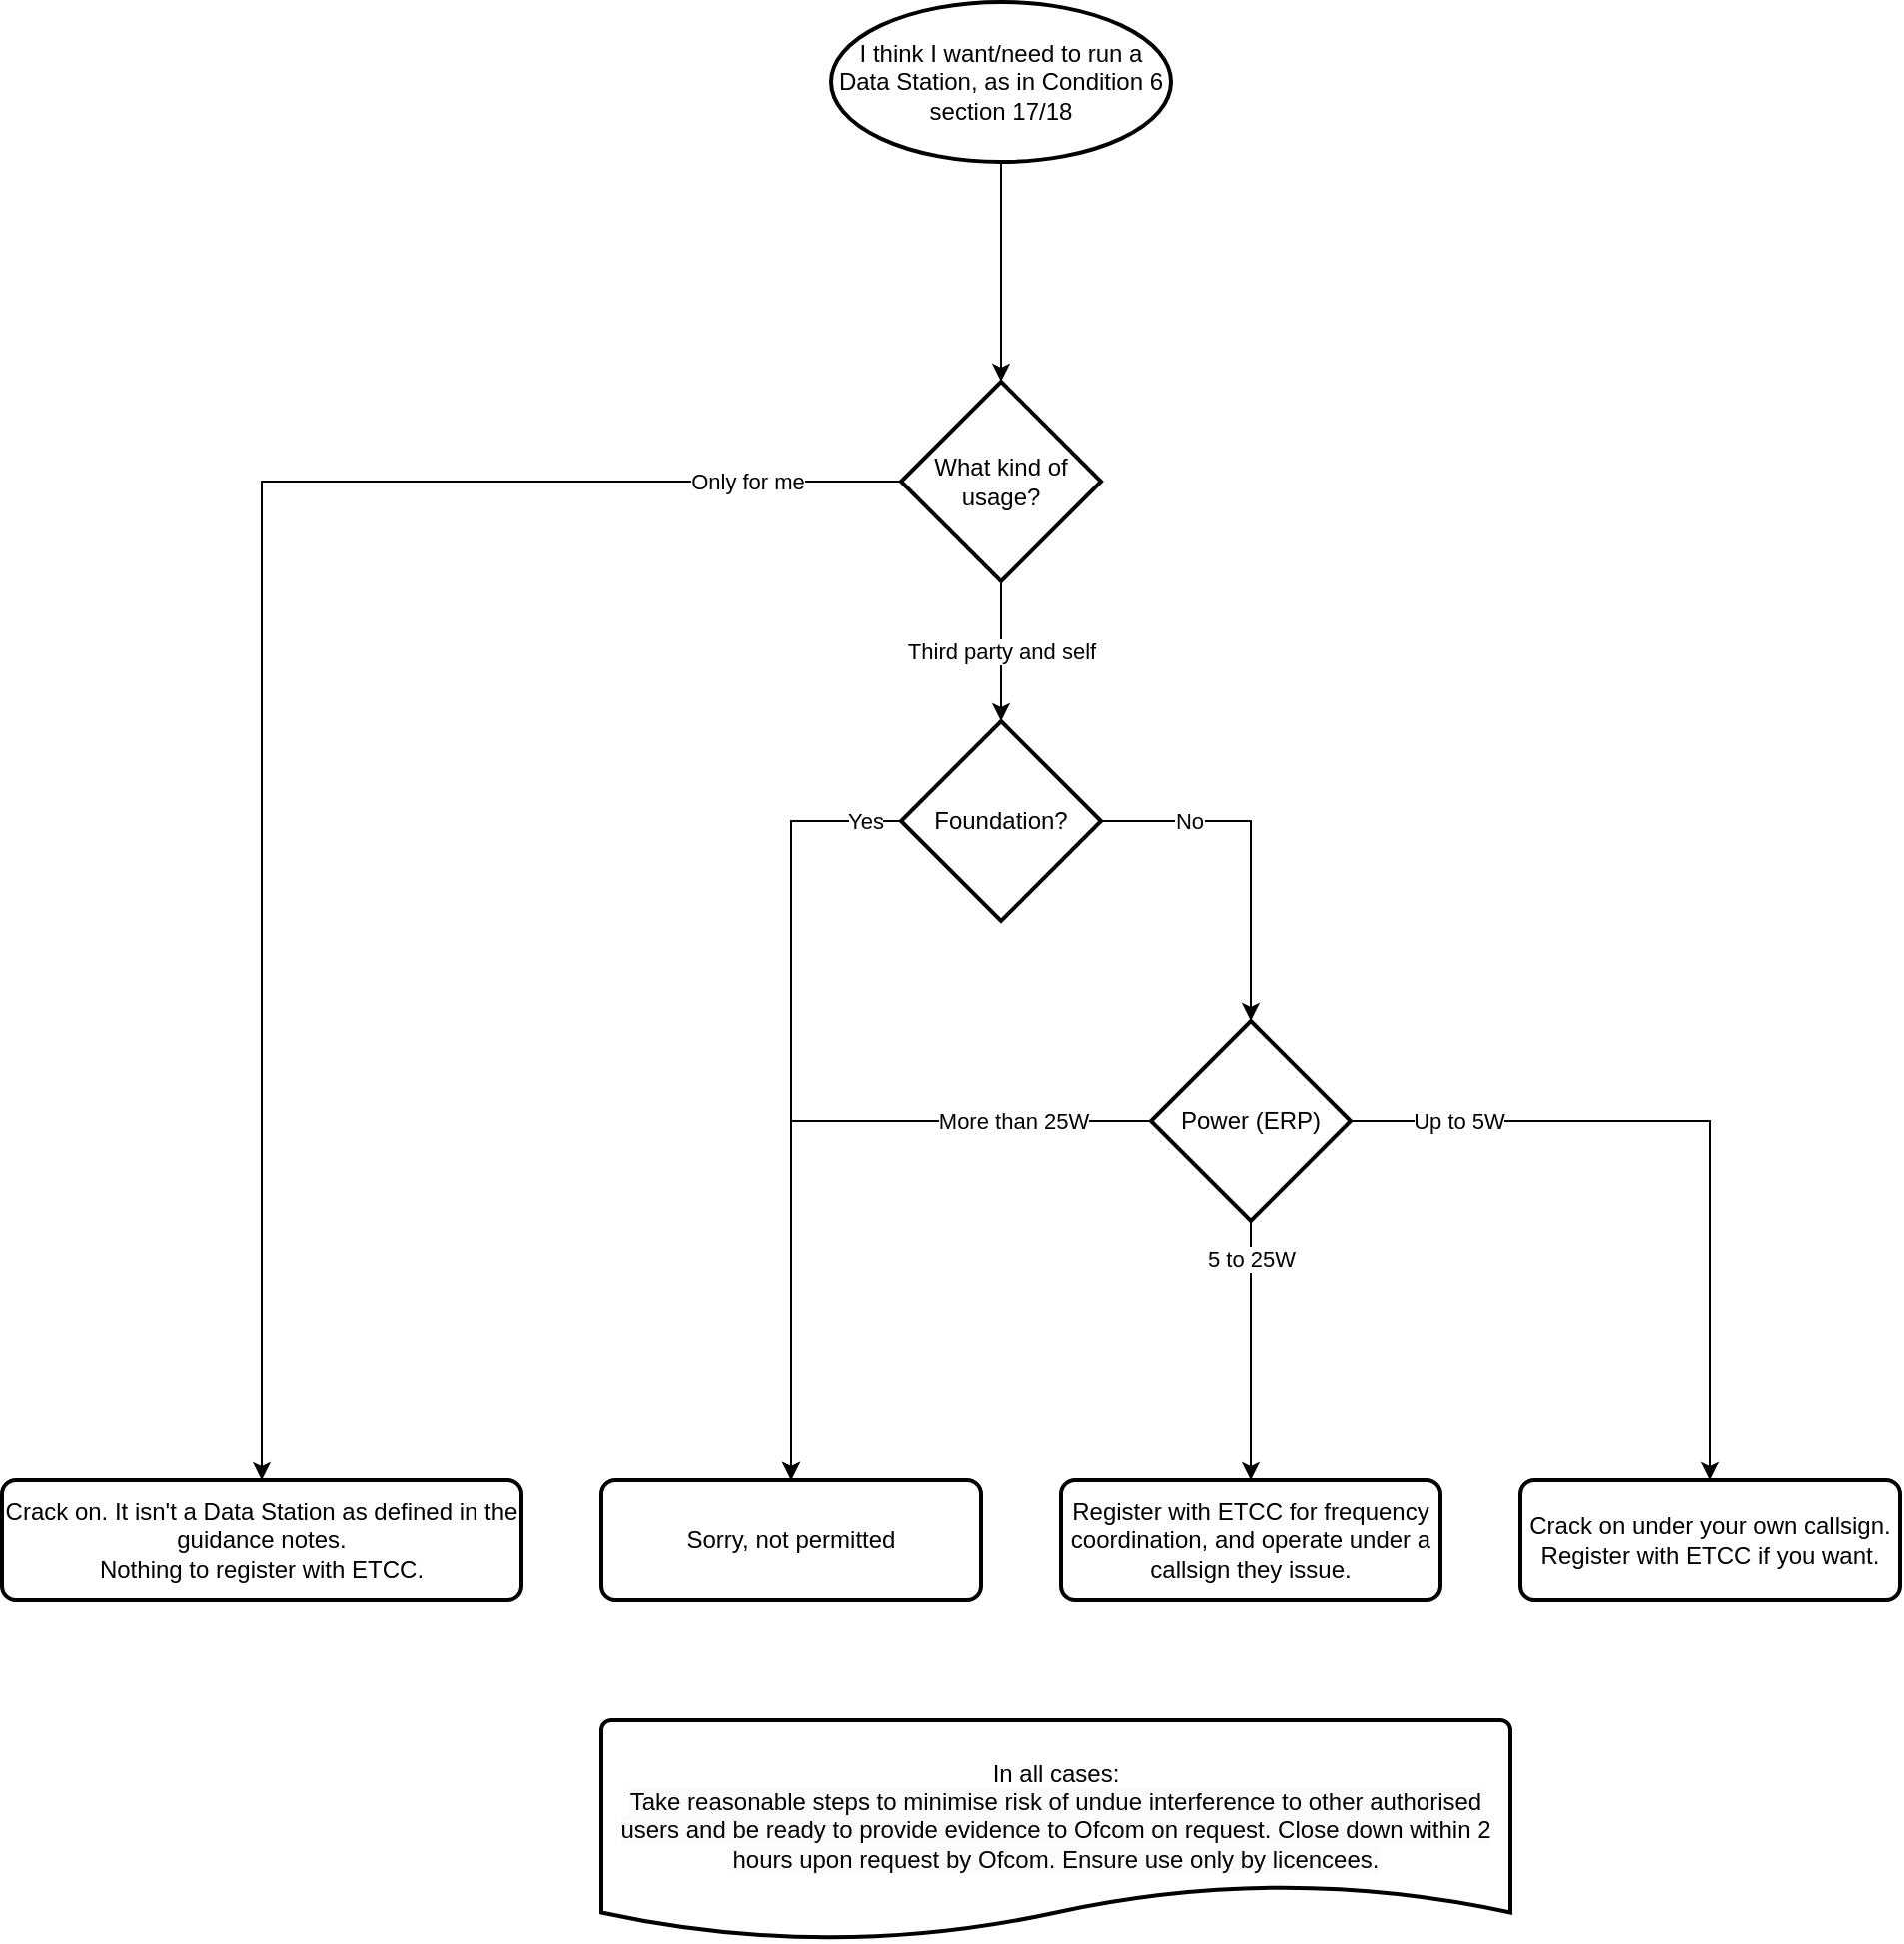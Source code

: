 <mxfile version="23.1.6" type="github">
  <diagram name="Page-1" id="oqy13reSIsExZen3s6Ef">
    <mxGraphModel dx="3813" dy="1637" grid="1" gridSize="10" guides="1" tooltips="1" connect="1" arrows="1" fold="1" page="1" pageScale="1" pageWidth="850" pageHeight="1100" math="0" shadow="0">
      <root>
        <mxCell id="0" />
        <mxCell id="1" parent="0" />
        <mxCell id="gJ4YCFuESwjOgwPPhVvf-1" value="Crack on. It isn&#39;t a Data Station as defined in the guidance notes.&lt;br&gt;Nothing to register with ETCC." style="rounded=1;whiteSpace=wrap;html=1;absoluteArcSize=1;arcSize=14;strokeWidth=2;" vertex="1" parent="1">
          <mxGeometry x="-300" y="820" width="260" height="60" as="geometry" />
        </mxCell>
        <mxCell id="gJ4YCFuESwjOgwPPhVvf-2" value="Crack on under your own callsign.&lt;br&gt;Register with ETCC if you want." style="rounded=1;whiteSpace=wrap;html=1;absoluteArcSize=1;arcSize=14;strokeWidth=2;" vertex="1" parent="1">
          <mxGeometry x="460" y="820" width="190" height="60" as="geometry" />
        </mxCell>
        <mxCell id="gJ4YCFuESwjOgwPPhVvf-3" value="Register with ETCC for frequency coordination, and operate under a callsign they issue." style="rounded=1;whiteSpace=wrap;html=1;absoluteArcSize=1;arcSize=14;strokeWidth=2;" vertex="1" parent="1">
          <mxGeometry x="230" y="820" width="190" height="60" as="geometry" />
        </mxCell>
        <mxCell id="gJ4YCFuESwjOgwPPhVvf-4" value="Sorry, not permitted" style="rounded=1;whiteSpace=wrap;html=1;absoluteArcSize=1;arcSize=14;strokeWidth=2;" vertex="1" parent="1">
          <mxGeometry y="820" width="190" height="60" as="geometry" />
        </mxCell>
        <mxCell id="gJ4YCFuESwjOgwPPhVvf-5" value="I think I want/need to run a Data Station, as in Condition 6 section 17/18" style="strokeWidth=2;html=1;shape=mxgraph.flowchart.start_1;whiteSpace=wrap;" vertex="1" parent="1">
          <mxGeometry x="115" y="80" width="170" height="80" as="geometry" />
        </mxCell>
        <mxCell id="gJ4YCFuESwjOgwPPhVvf-7" value="Yes" style="edgeStyle=orthogonalEdgeStyle;rounded=0;orthogonalLoop=1;jettySize=auto;html=1;exitX=0;exitY=0.5;exitDx=0;exitDy=0;exitPerimeter=0;entryX=0.5;entryY=0;entryDx=0;entryDy=0;" edge="1" parent="1" source="gJ4YCFuESwjOgwPPhVvf-6" target="gJ4YCFuESwjOgwPPhVvf-4">
          <mxGeometry x="-0.904" relative="1" as="geometry">
            <mxPoint as="offset" />
          </mxGeometry>
        </mxCell>
        <mxCell id="gJ4YCFuESwjOgwPPhVvf-14" value="No" style="edgeStyle=orthogonalEdgeStyle;rounded=0;orthogonalLoop=1;jettySize=auto;html=1;entryX=0.5;entryY=0;entryDx=0;entryDy=0;entryPerimeter=0;" edge="1" parent="1" source="gJ4YCFuESwjOgwPPhVvf-6" target="gJ4YCFuESwjOgwPPhVvf-13">
          <mxGeometry x="-0.5" relative="1" as="geometry">
            <mxPoint as="offset" />
          </mxGeometry>
        </mxCell>
        <mxCell id="gJ4YCFuESwjOgwPPhVvf-6" value="Foundation?" style="strokeWidth=2;html=1;shape=mxgraph.flowchart.decision;whiteSpace=wrap;" vertex="1" parent="1">
          <mxGeometry x="150" y="440" width="100" height="100" as="geometry" />
        </mxCell>
        <mxCell id="gJ4YCFuESwjOgwPPhVvf-12" value="Only for me" style="edgeStyle=orthogonalEdgeStyle;rounded=0;orthogonalLoop=1;jettySize=auto;html=1;exitX=0;exitY=0.5;exitDx=0;exitDy=0;exitPerimeter=0;entryX=0.5;entryY=0;entryDx=0;entryDy=0;" edge="1" parent="1" source="gJ4YCFuESwjOgwPPhVvf-8" target="gJ4YCFuESwjOgwPPhVvf-1">
          <mxGeometry x="-0.811" relative="1" as="geometry">
            <mxPoint as="offset" />
          </mxGeometry>
        </mxCell>
        <mxCell id="gJ4YCFuESwjOgwPPhVvf-8" value="What kind of usage?" style="strokeWidth=2;html=1;shape=mxgraph.flowchart.decision;whiteSpace=wrap;" vertex="1" parent="1">
          <mxGeometry x="150" y="270" width="100" height="100" as="geometry" />
        </mxCell>
        <mxCell id="gJ4YCFuESwjOgwPPhVvf-9" value="Third party and self" style="edgeStyle=orthogonalEdgeStyle;rounded=0;orthogonalLoop=1;jettySize=auto;html=1;exitX=0.5;exitY=1;exitDx=0;exitDy=0;exitPerimeter=0;entryX=0.5;entryY=0;entryDx=0;entryDy=0;entryPerimeter=0;" edge="1" parent="1" source="gJ4YCFuESwjOgwPPhVvf-8" target="gJ4YCFuESwjOgwPPhVvf-6">
          <mxGeometry relative="1" as="geometry" />
        </mxCell>
        <mxCell id="gJ4YCFuESwjOgwPPhVvf-11" style="edgeStyle=orthogonalEdgeStyle;rounded=0;orthogonalLoop=1;jettySize=auto;html=1;exitX=0.5;exitY=1;exitDx=0;exitDy=0;exitPerimeter=0;entryX=0.5;entryY=0;entryDx=0;entryDy=0;entryPerimeter=0;" edge="1" parent="1" source="gJ4YCFuESwjOgwPPhVvf-5" target="gJ4YCFuESwjOgwPPhVvf-8">
          <mxGeometry relative="1" as="geometry" />
        </mxCell>
        <mxCell id="gJ4YCFuESwjOgwPPhVvf-15" value="Up to 5W" style="edgeStyle=orthogonalEdgeStyle;rounded=0;orthogonalLoop=1;jettySize=auto;html=1;exitX=1;exitY=0.5;exitDx=0;exitDy=0;exitPerimeter=0;entryX=0.5;entryY=0;entryDx=0;entryDy=0;" edge="1" parent="1" source="gJ4YCFuESwjOgwPPhVvf-13" target="gJ4YCFuESwjOgwPPhVvf-2">
          <mxGeometry x="-0.703" relative="1" as="geometry">
            <Array as="points">
              <mxPoint x="555" y="640" />
            </Array>
            <mxPoint as="offset" />
          </mxGeometry>
        </mxCell>
        <mxCell id="gJ4YCFuESwjOgwPPhVvf-20" value="More than 25W" style="edgeStyle=orthogonalEdgeStyle;rounded=0;orthogonalLoop=1;jettySize=auto;html=1;exitX=0;exitY=0.5;exitDx=0;exitDy=0;exitPerimeter=0;entryX=0.5;entryY=0;entryDx=0;entryDy=0;" edge="1" parent="1" source="gJ4YCFuESwjOgwPPhVvf-13" target="gJ4YCFuESwjOgwPPhVvf-4">
          <mxGeometry x="-0.614" relative="1" as="geometry">
            <Array as="points">
              <mxPoint x="95" y="640" />
            </Array>
            <mxPoint as="offset" />
          </mxGeometry>
        </mxCell>
        <mxCell id="gJ4YCFuESwjOgwPPhVvf-21" value="5 to 25W" style="edgeStyle=orthogonalEdgeStyle;rounded=0;orthogonalLoop=1;jettySize=auto;html=1;exitX=0.5;exitY=1;exitDx=0;exitDy=0;exitPerimeter=0;entryX=0.5;entryY=0;entryDx=0;entryDy=0;" edge="1" parent="1" source="gJ4YCFuESwjOgwPPhVvf-13" target="gJ4YCFuESwjOgwPPhVvf-3">
          <mxGeometry x="-0.714" relative="1" as="geometry">
            <mxPoint as="offset" />
          </mxGeometry>
        </mxCell>
        <mxCell id="gJ4YCFuESwjOgwPPhVvf-13" value="Power (ERP)" style="strokeWidth=2;html=1;shape=mxgraph.flowchart.decision;whiteSpace=wrap;" vertex="1" parent="1">
          <mxGeometry x="275" y="590" width="100" height="100" as="geometry" />
        </mxCell>
        <mxCell id="gJ4YCFuESwjOgwPPhVvf-23" value="In all cases:&lt;br&gt;&lt;span style=&quot;color: rgb(0, 0, 0); font-family: Helvetica; font-size: 12px; font-style: normal; font-variant-ligatures: normal; font-variant-caps: normal; font-weight: 400; letter-spacing: normal; orphans: 2; text-align: center; text-indent: 0px; text-transform: none; widows: 2; word-spacing: 0px; -webkit-text-stroke-width: 0px; background-color: rgb(251, 251, 251); text-decoration-thickness: initial; text-decoration-style: initial; text-decoration-color: initial; float: none; display: inline !important;&quot;&gt;Take reasonable steps to minimise risk of undue interference to other authorised users and be ready to provide evidence to Ofcom on request. Close down within 2 hours upon request by Ofcom. Ensure use only by licencees.&lt;/span&gt;&lt;div&gt;&lt;br/&gt;&lt;/div&gt;" style="strokeWidth=2;html=1;shape=mxgraph.flowchart.document2;whiteSpace=wrap;size=0.25;" vertex="1" parent="1">
          <mxGeometry y="940" width="455" height="110" as="geometry" />
        </mxCell>
      </root>
    </mxGraphModel>
  </diagram>
</mxfile>
